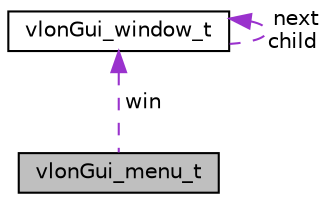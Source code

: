 digraph "vlonGui_menu_t"
{
  edge [fontname="Helvetica",fontsize="10",labelfontname="Helvetica",labelfontsize="10"];
  node [fontname="Helvetica",fontsize="10",shape=record];
  Node1 [label="vlonGui_menu_t",height=0.2,width=0.4,color="black", fillcolor="grey75", style="filled", fontcolor="black"];
  Node2 -> Node1 [dir="back",color="darkorchid3",fontsize="10",style="dashed",label=" win" ,fontname="Helvetica"];
  Node2 [label="vlonGui_window_t",height=0.2,width=0.4,color="black", fillcolor="white", style="filled",URL="$structvlonGui__window__t.html",tooltip="hfdugfgofugufuoauogu "];
  Node2 -> Node2 [dir="back",color="darkorchid3",fontsize="10",style="dashed",label=" next\nchild" ,fontname="Helvetica"];
}
